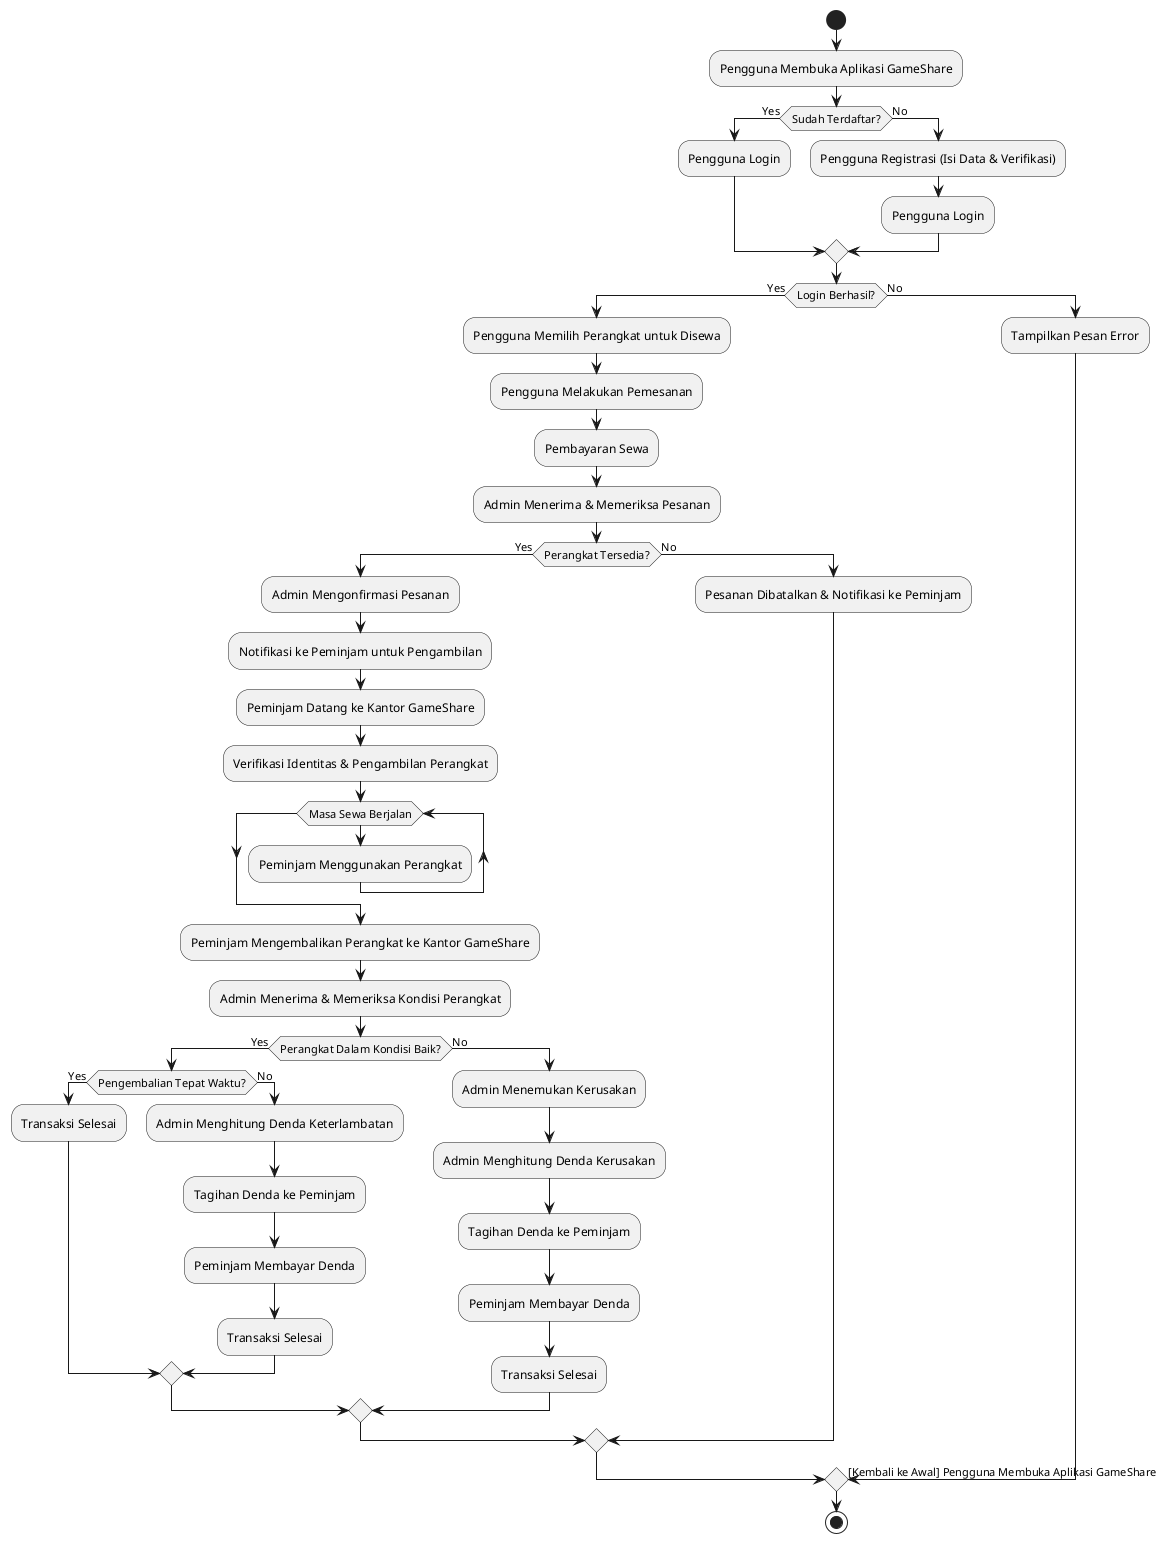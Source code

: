 @startuml
start

:Pengguna Membuka Aplikasi GameShare;
if (Sudah Terdaftar?) then (Yes)
    :Pengguna Login;
else (No)
    :Pengguna Registrasi (Isi Data & Verifikasi);
    :Pengguna Login;
endif

if (Login Berhasil?) then (Yes)
    :Pengguna Memilih Perangkat untuk Disewa;
    :Pengguna Melakukan Pemesanan;
    :Pembayaran Sewa;
    :Admin Menerima & Memeriksa Pesanan;
    
    if (Perangkat Tersedia?) then (Yes)
        :Admin Mengonfirmasi Pesanan;
        :Notifikasi ke Peminjam untuk Pengambilan;
        :Peminjam Datang ke Kantor GameShare;
        :Verifikasi Identitas & Pengambilan Perangkat;
        
        while (Masa Sewa Berjalan)
            :Peminjam Menggunakan Perangkat;
        endwhile

        :Peminjam Mengembalikan Perangkat ke Kantor GameShare;
        :Admin Menerima & Memeriksa Kondisi Perangkat;

        if (Perangkat Dalam Kondisi Baik?) then (Yes)
            if (Pengembalian Tepat Waktu?) then (Yes)
                :Transaksi Selesai;
            else (No)
                :Admin Menghitung Denda Keterlambatan;
                :Tagihan Denda ke Peminjam;
                :Peminjam Membayar Denda;
                :Transaksi Selesai;
            endif
        else (No)
            :Admin Menemukan Kerusakan;
            :Admin Menghitung Denda Kerusakan;
            :Tagihan Denda ke Peminjam;
            :Peminjam Membayar Denda;
            :Transaksi Selesai;
        endif
    else (No)
        :Pesanan Dibatalkan & Notifikasi ke Peminjam;
    endif
else (No)
    :Tampilkan Pesan Error;
    -> [Kembali ke Awal] Pengguna Membuka Aplikasi GameShare;
endif

stop
@enduml
